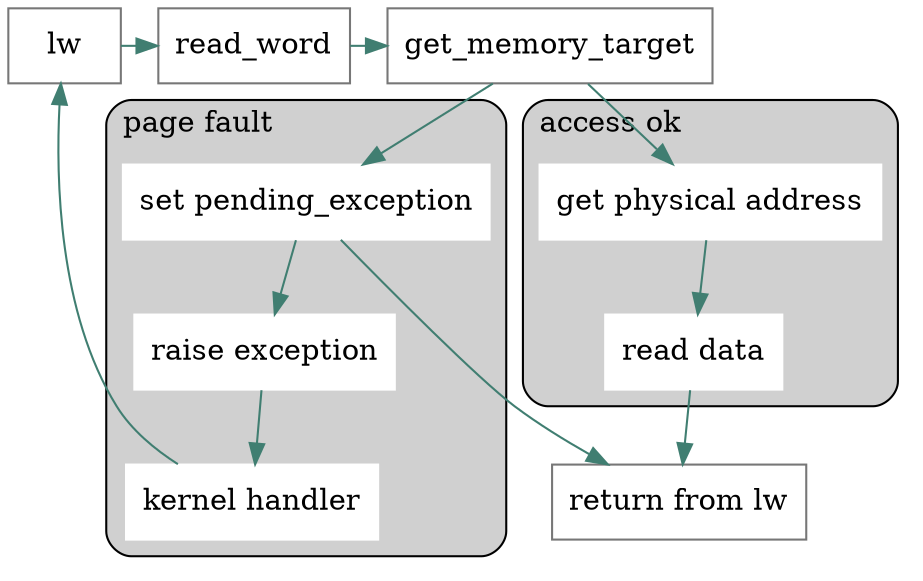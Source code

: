 digraph G {
    //rankdir="LR";
    node [color="#777777", shape=rect];
    edge [color="#407E71"];

    {rank=same; lw; read_word, get_memory_target}
    subgraph cluster_access_failed {
      node [style=filled, color=white];
      "kernel handler"
      "set pending_exception" 
      "raise exception"
      label = "page fault"
      labeljust = "left";
      shape=rect;
      style=rounded; 
      bgcolor="#d0d0d0";
    }

    subgraph cluster_access_ok {
      node [style=filled, color=white];
      "get physical address"
      "read data"
      label = "access ok"
      labeljust = "left";
      shape=rect;
      style=rounded; 
      bgcolor="#d0d0d0";
    }

    lw -> read_word -> get_memory_target
    get_memory_target -> "set pending_exception" 
    get_memory_target -> "get physical address"
    "get physical address" -> "read data"
    "read data" -> "return from lw"

    "set pending_exception" -> "return from lw"
    "set pending_exception" -> "raise exception"

    "raise exception" -> "kernel handler"
    "kernel handler" -> lw
}